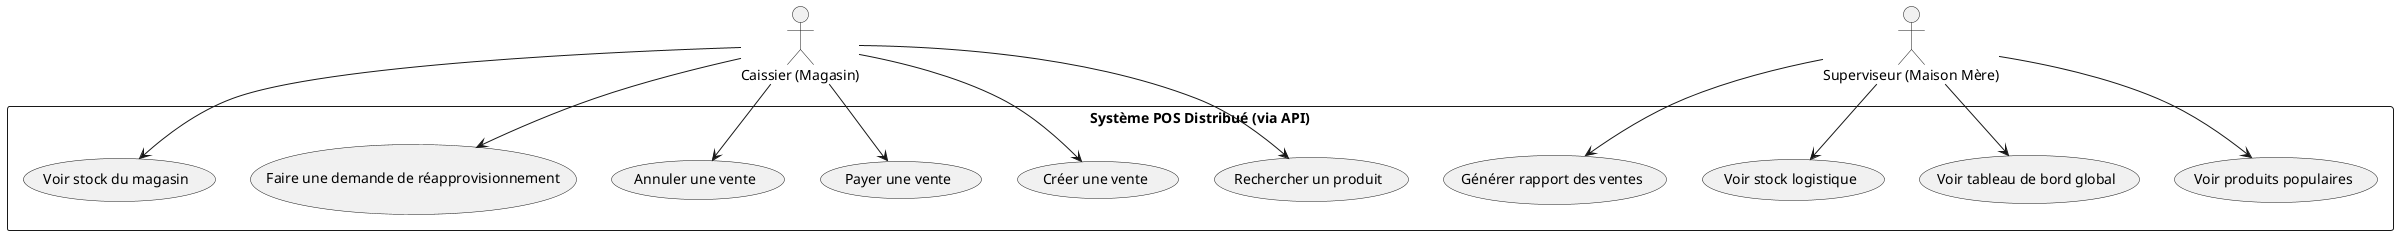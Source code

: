 @startuml
actor "Caissier (Magasin)" as Caissier
actor "Superviseur (Maison Mère)" as Superviseur

rectangle "Système POS Distribué (via API)" {
  usecase "Rechercher un produit"
  usecase "Créer une vente"
  usecase "Payer une vente"
  usecase "Annuler une vente"
  usecase "Faire une demande de réapprovisionnement"
  usecase "Voir stock du magasin"
  usecase "Voir stock logistique"
  usecase "Générer rapport des ventes"
  usecase "Voir produits populaires"
  usecase "Voir tableau de bord global"
}

Caissier --> "Rechercher un produit"
Caissier --> "Créer une vente"
Caissier --> "Payer une vente"
Caissier --> "Annuler une vente"
Caissier --> "Faire une demande de réapprovisionnement"
Caissier --> "Voir stock du magasin"

Superviseur --> "Générer rapport des ventes"
Superviseur --> "Voir produits populaires"
Superviseur --> "Voir tableau de bord global"
Superviseur --> "Voir stock logistique"
@enduml
